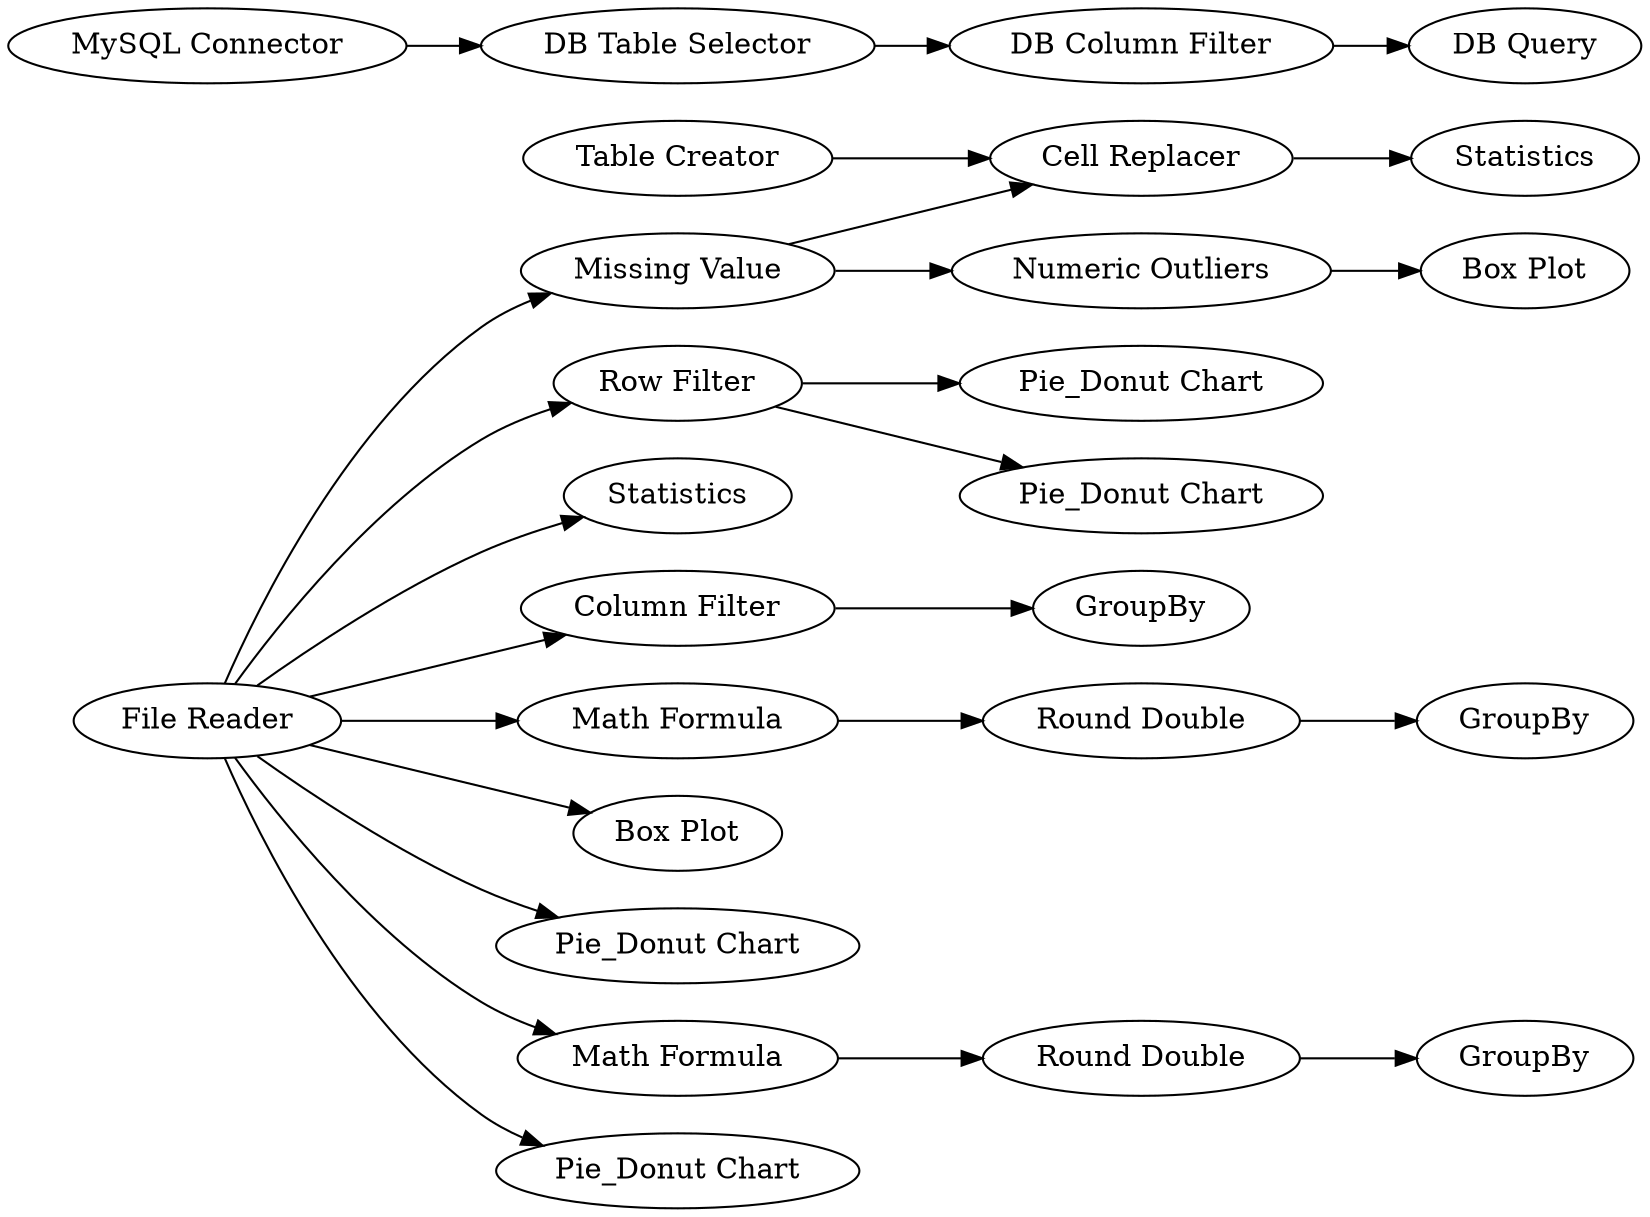 digraph {
	"-7484178822797274515_44" [label="Table Creator"]
	"-7484178822797274515_23" [label="Round Double"]
	"-7484178822797274515_25" [label="Pie_Donut Chart"]
	"-7484178822797274515_47" [label="Numeric Outliers"]
	"-7484178822797274515_45" [label="Cell Replacer"]
	"-7484178822797274515_27" [label="Row Filter"]
	"-7484178822797274515_39" [label=Statistics]
	"-7484178822797274515_1" [label="File Reader"]
	"-7484178822797274515_42" [label="Column Filter"]
	"-7484178822797274515_5" [label="Math Formula"]
	"-7484178822797274515_41" [label="Box Plot"]
	"-7484178822797274515_21" [label=GroupBy]
	"-7484178822797274515_43" [label=GroupBy]
	"-7484178822797274515_28" [label="Pie_Donut Chart"]
	"-7484178822797274515_48" [label="Box Plot"]
	"-7484178822797274515_36" [label="DB Query"]
	"-7484178822797274515_46" [label=Statistics]
	"-7484178822797274515_10" [label="Math Formula"]
	"-7484178822797274515_35" [label="DB Column Filter"]
	"-7484178822797274515_2" [label="Pie_Donut Chart"]
	"-7484178822797274515_18" [label="Round Double"]
	"-7484178822797274515_29" [label="Pie_Donut Chart"]
	"-7484178822797274515_31" [label="MySQL Connector"]
	"-7484178822797274515_22" [label=GroupBy]
	"-7484178822797274515_33" [label="DB Table Selector"]
	"-7484178822797274515_40" [label="Missing Value"]
	"-7484178822797274515_27" -> "-7484178822797274515_29"
	"-7484178822797274515_23" -> "-7484178822797274515_22"
	"-7484178822797274515_33" -> "-7484178822797274515_35"
	"-7484178822797274515_5" -> "-7484178822797274515_18"
	"-7484178822797274515_40" -> "-7484178822797274515_45"
	"-7484178822797274515_1" -> "-7484178822797274515_10"
	"-7484178822797274515_1" -> "-7484178822797274515_2"
	"-7484178822797274515_31" -> "-7484178822797274515_33"
	"-7484178822797274515_45" -> "-7484178822797274515_46"
	"-7484178822797274515_42" -> "-7484178822797274515_43"
	"-7484178822797274515_1" -> "-7484178822797274515_40"
	"-7484178822797274515_18" -> "-7484178822797274515_21"
	"-7484178822797274515_1" -> "-7484178822797274515_41"
	"-7484178822797274515_1" -> "-7484178822797274515_42"
	"-7484178822797274515_47" -> "-7484178822797274515_48"
	"-7484178822797274515_44" -> "-7484178822797274515_45"
	"-7484178822797274515_1" -> "-7484178822797274515_27"
	"-7484178822797274515_40" -> "-7484178822797274515_47"
	"-7484178822797274515_35" -> "-7484178822797274515_36"
	"-7484178822797274515_27" -> "-7484178822797274515_25"
	"-7484178822797274515_10" -> "-7484178822797274515_23"
	"-7484178822797274515_1" -> "-7484178822797274515_28"
	"-7484178822797274515_1" -> "-7484178822797274515_39"
	"-7484178822797274515_1" -> "-7484178822797274515_5"
	rankdir=LR
}
